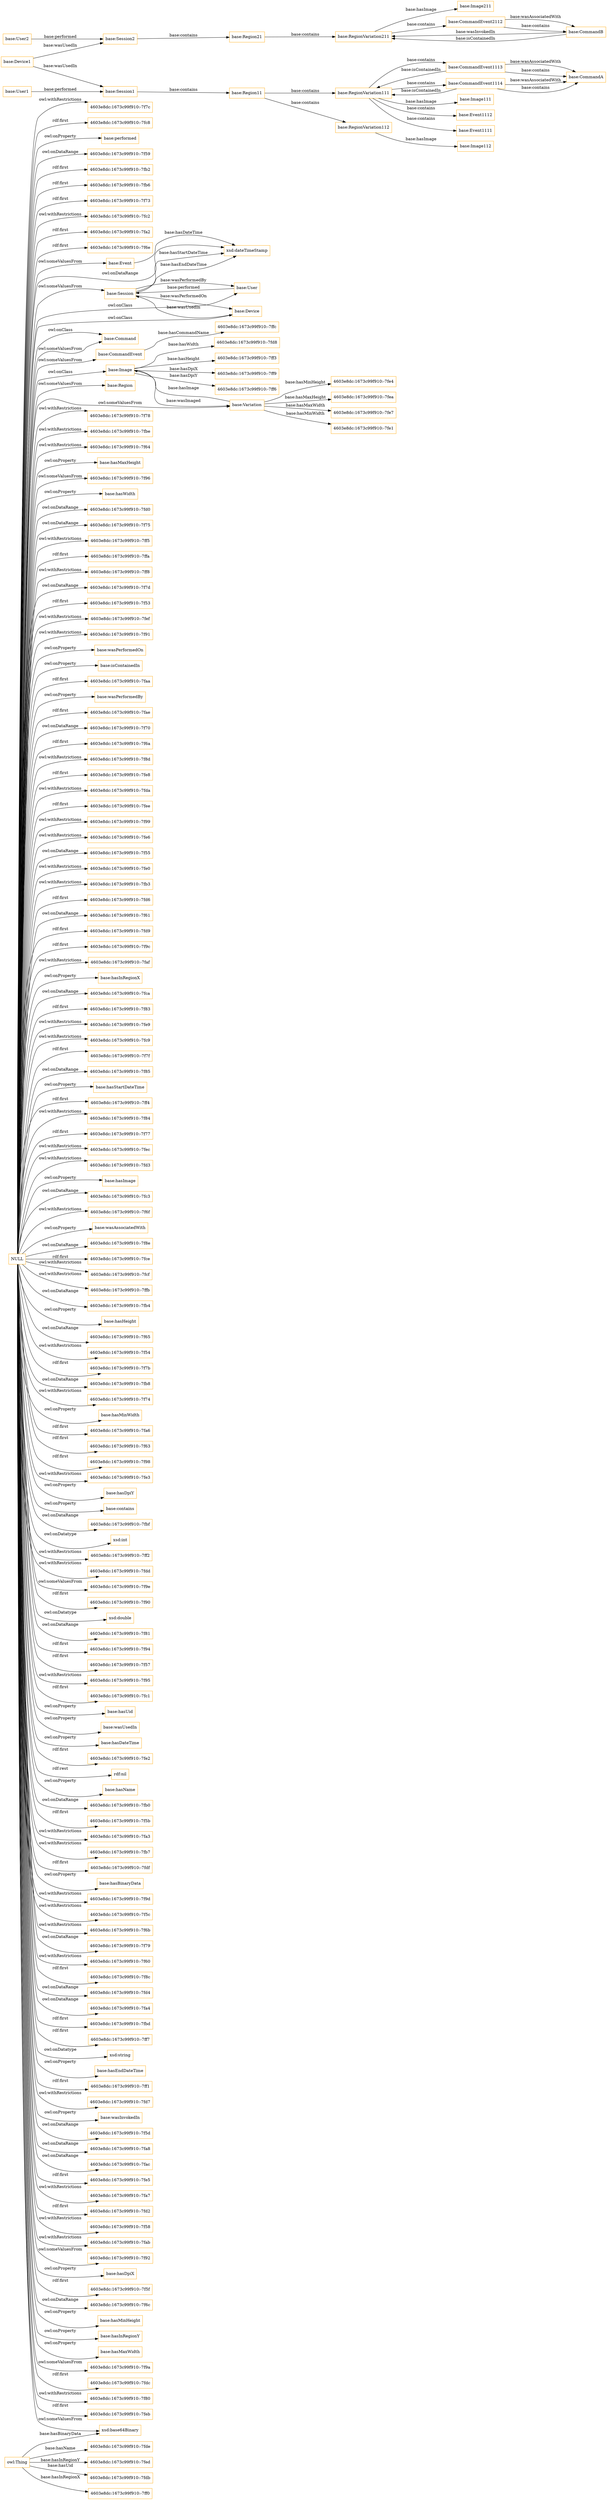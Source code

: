 digraph ar2dtool_diagram { 
rankdir=LR;
size="1501"
node [shape = rectangle, color="orange"]; "base:Event" "base:CommandEvent" "base:Command" "base:Session" "base:Image" "base:Region" "base:Variation" "base:User" "base:Device" ; /*classes style*/
	"NULL" -> "4603e8dc:1673c99f910:-7f78" [ label = "owl:withRestrictions" ];
	"NULL" -> "4603e8dc:1673c99f910:-7fbe" [ label = "owl:withRestrictions" ];
	"NULL" -> "4603e8dc:1673c99f910:-7f64" [ label = "owl:withRestrictions" ];
	"NULL" -> "base:hasMaxHeight" [ label = "owl:onProperty" ];
	"NULL" -> "4603e8dc:1673c99f910:-7f96" [ label = "owl:someValuesFrom" ];
	"NULL" -> "base:hasWidth" [ label = "owl:onProperty" ];
	"NULL" -> "4603e8dc:1673c99f910:-7fd0" [ label = "owl:onDataRange" ];
	"NULL" -> "base:Event" [ label = "owl:someValuesFrom" ];
	"NULL" -> "4603e8dc:1673c99f910:-7f75" [ label = "owl:onDataRange" ];
	"NULL" -> "4603e8dc:1673c99f910:-7ff5" [ label = "owl:withRestrictions" ];
	"NULL" -> "4603e8dc:1673c99f910:-7ffa" [ label = "rdf:first" ];
	"NULL" -> "4603e8dc:1673c99f910:-7ff8" [ label = "owl:withRestrictions" ];
	"NULL" -> "4603e8dc:1673c99f910:-7f7d" [ label = "owl:onDataRange" ];
	"NULL" -> "base:CommandEvent" [ label = "owl:someValuesFrom" ];
	"NULL" -> "4603e8dc:1673c99f910:-7f53" [ label = "rdf:first" ];
	"NULL" -> "4603e8dc:1673c99f910:-7fef" [ label = "owl:withRestrictions" ];
	"NULL" -> "4603e8dc:1673c99f910:-7f91" [ label = "owl:withRestrictions" ];
	"NULL" -> "base:wasPerformedOn" [ label = "owl:onProperty" ];
	"NULL" -> "base:isContainedIn" [ label = "owl:onProperty" ];
	"NULL" -> "4603e8dc:1673c99f910:-7faa" [ label = "rdf:first" ];
	"NULL" -> "base:wasPerformedBy" [ label = "owl:onProperty" ];
	"NULL" -> "4603e8dc:1673c99f910:-7fae" [ label = "rdf:first" ];
	"NULL" -> "4603e8dc:1673c99f910:-7f70" [ label = "owl:onDataRange" ];
	"NULL" -> "4603e8dc:1673c99f910:-7f6a" [ label = "rdf:first" ];
	"NULL" -> "4603e8dc:1673c99f910:-7f8d" [ label = "owl:withRestrictions" ];
	"NULL" -> "4603e8dc:1673c99f910:-7fe8" [ label = "rdf:first" ];
	"NULL" -> "4603e8dc:1673c99f910:-7fda" [ label = "owl:withRestrictions" ];
	"NULL" -> "4603e8dc:1673c99f910:-7fee" [ label = "rdf:first" ];
	"NULL" -> "4603e8dc:1673c99f910:-7f99" [ label = "owl:withRestrictions" ];
	"NULL" -> "4603e8dc:1673c99f910:-7fe6" [ label = "owl:withRestrictions" ];
	"NULL" -> "4603e8dc:1673c99f910:-7f55" [ label = "owl:onDataRange" ];
	"NULL" -> "4603e8dc:1673c99f910:-7fe0" [ label = "owl:withRestrictions" ];
	"NULL" -> "4603e8dc:1673c99f910:-7fb3" [ label = "owl:withRestrictions" ];
	"NULL" -> "4603e8dc:1673c99f910:-7fd6" [ label = "rdf:first" ];
	"NULL" -> "4603e8dc:1673c99f910:-7f61" [ label = "owl:onDataRange" ];
	"NULL" -> "4603e8dc:1673c99f910:-7fd9" [ label = "rdf:first" ];
	"NULL" -> "4603e8dc:1673c99f910:-7f9c" [ label = "rdf:first" ];
	"NULL" -> "4603e8dc:1673c99f910:-7faf" [ label = "owl:withRestrictions" ];
	"NULL" -> "base:hasInRegionX" [ label = "owl:onProperty" ];
	"NULL" -> "4603e8dc:1673c99f910:-7fca" [ label = "owl:onDataRange" ];
	"NULL" -> "4603e8dc:1673c99f910:-7f83" [ label = "rdf:first" ];
	"NULL" -> "base:Region" [ label = "owl:someValuesFrom" ];
	"NULL" -> "4603e8dc:1673c99f910:-7fe9" [ label = "owl:withRestrictions" ];
	"NULL" -> "4603e8dc:1673c99f910:-7fc9" [ label = "owl:withRestrictions" ];
	"NULL" -> "4603e8dc:1673c99f910:-7f7f" [ label = "rdf:first" ];
	"NULL" -> "4603e8dc:1673c99f910:-7f85" [ label = "owl:onDataRange" ];
	"NULL" -> "base:hasStartDateTime" [ label = "owl:onProperty" ];
	"NULL" -> "4603e8dc:1673c99f910:-7ff4" [ label = "rdf:first" ];
	"NULL" -> "4603e8dc:1673c99f910:-7f84" [ label = "owl:withRestrictions" ];
	"NULL" -> "4603e8dc:1673c99f910:-7f77" [ label = "rdf:first" ];
	"NULL" -> "4603e8dc:1673c99f910:-7fec" [ label = "owl:withRestrictions" ];
	"NULL" -> "4603e8dc:1673c99f910:-7fd3" [ label = "owl:withRestrictions" ];
	"NULL" -> "base:hasImage" [ label = "owl:onProperty" ];
	"NULL" -> "4603e8dc:1673c99f910:-7fc3" [ label = "owl:onDataRange" ];
	"NULL" -> "4603e8dc:1673c99f910:-7f6f" [ label = "owl:withRestrictions" ];
	"NULL" -> "base:wasAssociatedWith" [ label = "owl:onProperty" ];
	"NULL" -> "4603e8dc:1673c99f910:-7f8e" [ label = "owl:onDataRange" ];
	"NULL" -> "4603e8dc:1673c99f910:-7fce" [ label = "rdf:first" ];
	"NULL" -> "4603e8dc:1673c99f910:-7fcf" [ label = "owl:withRestrictions" ];
	"NULL" -> "xsd:dateTimeStamp" [ label = "owl:onDataRange" ];
	"NULL" -> "4603e8dc:1673c99f910:-7ffb" [ label = "owl:withRestrictions" ];
	"NULL" -> "4603e8dc:1673c99f910:-7fb4" [ label = "owl:onDataRange" ];
	"NULL" -> "base:hasHeight" [ label = "owl:onProperty" ];
	"NULL" -> "4603e8dc:1673c99f910:-7f65" [ label = "owl:onDataRange" ];
	"NULL" -> "4603e8dc:1673c99f910:-7f54" [ label = "owl:withRestrictions" ];
	"NULL" -> "4603e8dc:1673c99f910:-7f7b" [ label = "rdf:first" ];
	"NULL" -> "4603e8dc:1673c99f910:-7fb8" [ label = "owl:onDataRange" ];
	"NULL" -> "4603e8dc:1673c99f910:-7f74" [ label = "owl:withRestrictions" ];
	"NULL" -> "base:hasMinWidth" [ label = "owl:onProperty" ];
	"NULL" -> "4603e8dc:1673c99f910:-7fa6" [ label = "rdf:first" ];
	"NULL" -> "4603e8dc:1673c99f910:-7f63" [ label = "rdf:first" ];
	"NULL" -> "4603e8dc:1673c99f910:-7f98" [ label = "rdf:first" ];
	"NULL" -> "4603e8dc:1673c99f910:-7fe3" [ label = "owl:withRestrictions" ];
	"NULL" -> "base:hasDpiY" [ label = "owl:onProperty" ];
	"NULL" -> "base:contains" [ label = "owl:onProperty" ];
	"NULL" -> "4603e8dc:1673c99f910:-7fbf" [ label = "owl:onDataRange" ];
	"NULL" -> "xsd:int" [ label = "owl:onDatatype" ];
	"NULL" -> "4603e8dc:1673c99f910:-7ff2" [ label = "owl:withRestrictions" ];
	"NULL" -> "4603e8dc:1673c99f910:-7fdd" [ label = "owl:withRestrictions" ];
	"NULL" -> "4603e8dc:1673c99f910:-7f9e" [ label = "owl:someValuesFrom" ];
	"NULL" -> "4603e8dc:1673c99f910:-7f90" [ label = "rdf:first" ];
	"NULL" -> "xsd:double" [ label = "owl:onDatatype" ];
	"NULL" -> "base:Command" [ label = "owl:someValuesFrom" ];
	"NULL" -> "4603e8dc:1673c99f910:-7f81" [ label = "owl:onDataRange" ];
	"NULL" -> "4603e8dc:1673c99f910:-7f94" [ label = "rdf:first" ];
	"NULL" -> "4603e8dc:1673c99f910:-7f57" [ label = "rdf:first" ];
	"NULL" -> "4603e8dc:1673c99f910:-7f95" [ label = "owl:withRestrictions" ];
	"NULL" -> "4603e8dc:1673c99f910:-7fc1" [ label = "rdf:first" ];
	"NULL" -> "base:hasUid" [ label = "owl:onProperty" ];
	"NULL" -> "base:wasUsedIn" [ label = "owl:onProperty" ];
	"NULL" -> "base:hasDateTime" [ label = "owl:onProperty" ];
	"NULL" -> "4603e8dc:1673c99f910:-7fe2" [ label = "rdf:first" ];
	"NULL" -> "rdf:nil" [ label = "rdf:rest" ];
	"NULL" -> "base:hasName" [ label = "owl:onProperty" ];
	"NULL" -> "4603e8dc:1673c99f910:-7fb0" [ label = "owl:onDataRange" ];
	"NULL" -> "4603e8dc:1673c99f910:-7f5b" [ label = "rdf:first" ];
	"NULL" -> "4603e8dc:1673c99f910:-7fa3" [ label = "owl:withRestrictions" ];
	"NULL" -> "base:Session" [ label = "owl:someValuesFrom" ];
	"NULL" -> "4603e8dc:1673c99f910:-7fb7" [ label = "owl:withRestrictions" ];
	"NULL" -> "4603e8dc:1673c99f910:-7fdf" [ label = "rdf:first" ];
	"NULL" -> "base:hasBinaryData" [ label = "owl:onProperty" ];
	"NULL" -> "base:Image" [ label = "owl:onClass" ];
	"NULL" -> "4603e8dc:1673c99f910:-7f9d" [ label = "owl:withRestrictions" ];
	"NULL" -> "4603e8dc:1673c99f910:-7f5c" [ label = "owl:withRestrictions" ];
	"NULL" -> "4603e8dc:1673c99f910:-7f6b" [ label = "owl:withRestrictions" ];
	"NULL" -> "4603e8dc:1673c99f910:-7f79" [ label = "owl:onDataRange" ];
	"NULL" -> "4603e8dc:1673c99f910:-7f60" [ label = "owl:withRestrictions" ];
	"NULL" -> "4603e8dc:1673c99f910:-7f8c" [ label = "rdf:first" ];
	"NULL" -> "base:Command" [ label = "owl:onClass" ];
	"NULL" -> "base:Variation" [ label = "owl:someValuesFrom" ];
	"NULL" -> "4603e8dc:1673c99f910:-7fd4" [ label = "owl:onDataRange" ];
	"NULL" -> "4603e8dc:1673c99f910:-7fa4" [ label = "owl:onDataRange" ];
	"NULL" -> "4603e8dc:1673c99f910:-7fbd" [ label = "rdf:first" ];
	"NULL" -> "4603e8dc:1673c99f910:-7ff7" [ label = "rdf:first" ];
	"NULL" -> "xsd:string" [ label = "owl:onDatatype" ];
	"NULL" -> "xsd:base64Binary" [ label = "owl:someValuesFrom" ];
	"NULL" -> "base:hasEndDateTime" [ label = "owl:onProperty" ];
	"NULL" -> "4603e8dc:1673c99f910:-7ff1" [ label = "rdf:first" ];
	"NULL" -> "4603e8dc:1673c99f910:-7fd7" [ label = "owl:withRestrictions" ];
	"NULL" -> "base:wasInvokedIn" [ label = "owl:onProperty" ];
	"NULL" -> "4603e8dc:1673c99f910:-7f5d" [ label = "owl:onDataRange" ];
	"NULL" -> "4603e8dc:1673c99f910:-7fa8" [ label = "owl:onDataRange" ];
	"NULL" -> "4603e8dc:1673c99f910:-7fac" [ label = "owl:onDataRange" ];
	"NULL" -> "4603e8dc:1673c99f910:-7fe5" [ label = "rdf:first" ];
	"NULL" -> "base:User" [ label = "owl:onClass" ];
	"NULL" -> "4603e8dc:1673c99f910:-7fa7" [ label = "owl:withRestrictions" ];
	"NULL" -> "4603e8dc:1673c99f910:-7fd2" [ label = "rdf:first" ];
	"NULL" -> "4603e8dc:1673c99f910:-7f58" [ label = "owl:withRestrictions" ];
	"NULL" -> "base:Device" [ label = "owl:onClass" ];
	"NULL" -> "4603e8dc:1673c99f910:-7fab" [ label = "owl:withRestrictions" ];
	"NULL" -> "4603e8dc:1673c99f910:-7f92" [ label = "owl:someValuesFrom" ];
	"NULL" -> "base:hasDpiX" [ label = "owl:onProperty" ];
	"NULL" -> "4603e8dc:1673c99f910:-7f5f" [ label = "rdf:first" ];
	"NULL" -> "4603e8dc:1673c99f910:-7f6c" [ label = "owl:onDataRange" ];
	"NULL" -> "base:hasMinHeight" [ label = "owl:onProperty" ];
	"NULL" -> "base:hasInRegionY" [ label = "owl:onProperty" ];
	"NULL" -> "base:hasMaxWidth" [ label = "owl:onProperty" ];
	"NULL" -> "4603e8dc:1673c99f910:-7f9a" [ label = "owl:someValuesFrom" ];
	"NULL" -> "4603e8dc:1673c99f910:-7fdc" [ label = "rdf:first" ];
	"NULL" -> "4603e8dc:1673c99f910:-7f80" [ label = "owl:withRestrictions" ];
	"NULL" -> "4603e8dc:1673c99f910:-7feb" [ label = "rdf:first" ];
	"NULL" -> "4603e8dc:1673c99f910:-7f7c" [ label = "owl:withRestrictions" ];
	"NULL" -> "4603e8dc:1673c99f910:-7fc8" [ label = "rdf:first" ];
	"NULL" -> "base:performed" [ label = "owl:onProperty" ];
	"NULL" -> "4603e8dc:1673c99f910:-7f59" [ label = "owl:onDataRange" ];
	"NULL" -> "4603e8dc:1673c99f910:-7fb2" [ label = "rdf:first" ];
	"NULL" -> "4603e8dc:1673c99f910:-7fb6" [ label = "rdf:first" ];
	"NULL" -> "4603e8dc:1673c99f910:-7f73" [ label = "rdf:first" ];
	"NULL" -> "4603e8dc:1673c99f910:-7fc2" [ label = "owl:withRestrictions" ];
	"NULL" -> "4603e8dc:1673c99f910:-7fa2" [ label = "rdf:first" ];
	"NULL" -> "4603e8dc:1673c99f910:-7f6e" [ label = "rdf:first" ];
	"base:User2" -> "base:Session2" [ label = "base:performed" ];
	"base:Session1" -> "base:Region11" [ label = "base:contains" ];
	"base:CommandEvent1113" -> "base:CommandA" [ label = "base:wasAssociatedWith" ];
	"base:CommandEvent1113" -> "base:RegionVariation111" [ label = "base:isContainedIn" ];
	"base:CommandEvent1113" -> "base:CommandA" [ label = "base:contains" ];
	"base:User1" -> "base:Session1" [ label = "base:performed" ];
	"base:Region21" -> "base:RegionVariation211" [ label = "base:contains" ];
	"base:Region11" -> "base:RegionVariation112" [ label = "base:contains" ];
	"base:Region11" -> "base:RegionVariation111" [ label = "base:contains" ];
	"base:Device1" -> "base:Session2" [ label = "base:wasUsedIn" ];
	"base:Device1" -> "base:Session1" [ label = "base:wasUsedIn" ];
	"base:CommandB" -> "base:RegionVariation211" [ label = "base:wasInvokedIn" ];
	"base:CommandB" -> "base:RegionVariation211" [ label = "base:isContainedIn" ];
	"base:RegionVariation112" -> "base:Image112" [ label = "base:hasImage" ];
	"base:RegionVariation211" -> "base:Image211" [ label = "base:hasImage" ];
	"base:RegionVariation211" -> "base:CommandEvent2112" [ label = "base:contains" ];
	"base:CommandEvent1114" -> "base:CommandA" [ label = "base:wasAssociatedWith" ];
	"base:CommandEvent1114" -> "base:RegionVariation111" [ label = "base:isContainedIn" ];
	"base:CommandEvent1114" -> "base:CommandA" [ label = "base:contains" ];
	"base:Session2" -> "base:Region21" [ label = "base:contains" ];
	"base:RegionVariation111" -> "base:Image111" [ label = "base:hasImage" ];
	"base:RegionVariation111" -> "base:Event1112" [ label = "base:contains" ];
	"base:RegionVariation111" -> "base:Event1111" [ label = "base:contains" ];
	"base:RegionVariation111" -> "base:CommandEvent1114" [ label = "base:contains" ];
	"base:RegionVariation111" -> "base:CommandEvent1113" [ label = "base:contains" ];
	"base:CommandEvent2112" -> "base:CommandB" [ label = "base:wasAssociatedWith" ];
	"base:CommandEvent2112" -> "base:CommandB" [ label = "base:contains" ];
	"base:User" -> "base:Session" [ label = "base:performed" ];
	"base:Session" -> "base:User" [ label = "base:wasPerformedBy" ];
	"base:Variation" -> "4603e8dc:1673c99f910:-7fe4" [ label = "base:hasMinHeight" ];
	"base:Image" -> "4603e8dc:1673c99f910:-7fd8" [ label = "base:hasWidth" ];
	"owl:Thing" -> "4603e8dc:1673c99f910:-7fdb" [ label = "base:hasUid" ];
	"base:Session" -> "xsd:dateTimeStamp" [ label = "base:hasStartDateTime" ];
	"base:Variation" -> "4603e8dc:1673c99f910:-7fea" [ label = "base:hasMaxHeight" ];
	"base:Image" -> "4603e8dc:1673c99f910:-7ff3" [ label = "base:hasHeight" ];
	"owl:Thing" -> "4603e8dc:1673c99f910:-7ff0" [ label = "base:hasInRegionX" ];
	"base:Device" -> "base:Session" [ label = "base:wasUsedIn" ];
	"base:Variation" -> "4603e8dc:1673c99f910:-7fe7" [ label = "base:hasMaxWidth" ];
	"base:Session" -> "xsd:dateTimeStamp" [ label = "base:hasEndDateTime" ];
	"owl:Thing" -> "4603e8dc:1673c99f910:-7fde" [ label = "base:hasName" ];
	"owl:Thing" -> "xsd:base64Binary" [ label = "base:hasBinaryData" ];
	"base:Event" -> "xsd:dateTimeStamp" [ label = "base:hasDateTime" ];
	"base:Variation" -> "base:Image" [ label = "base:hasImage" ];
	"base:Session" -> "base:Device" [ label = "base:wasPerformedOn" ];
	"owl:Thing" -> "4603e8dc:1673c99f910:-7fed" [ label = "base:hasInRegionY" ];
	"base:Image" -> "4603e8dc:1673c99f910:-7ff9" [ label = "base:hasDpiX" ];
	"base:Image" -> "4603e8dc:1673c99f910:-7ff6" [ label = "base:hasDpiY" ];
	"base:Image" -> "base:Variation" [ label = "base:wasImaged" ];
	"base:Variation" -> "4603e8dc:1673c99f910:-7fe1" [ label = "base:hasMinWidth" ];
	"base:CommandEvent" -> "4603e8dc:1673c99f910:-7ffc" [ label = "base:hasCommandName" ];

}
